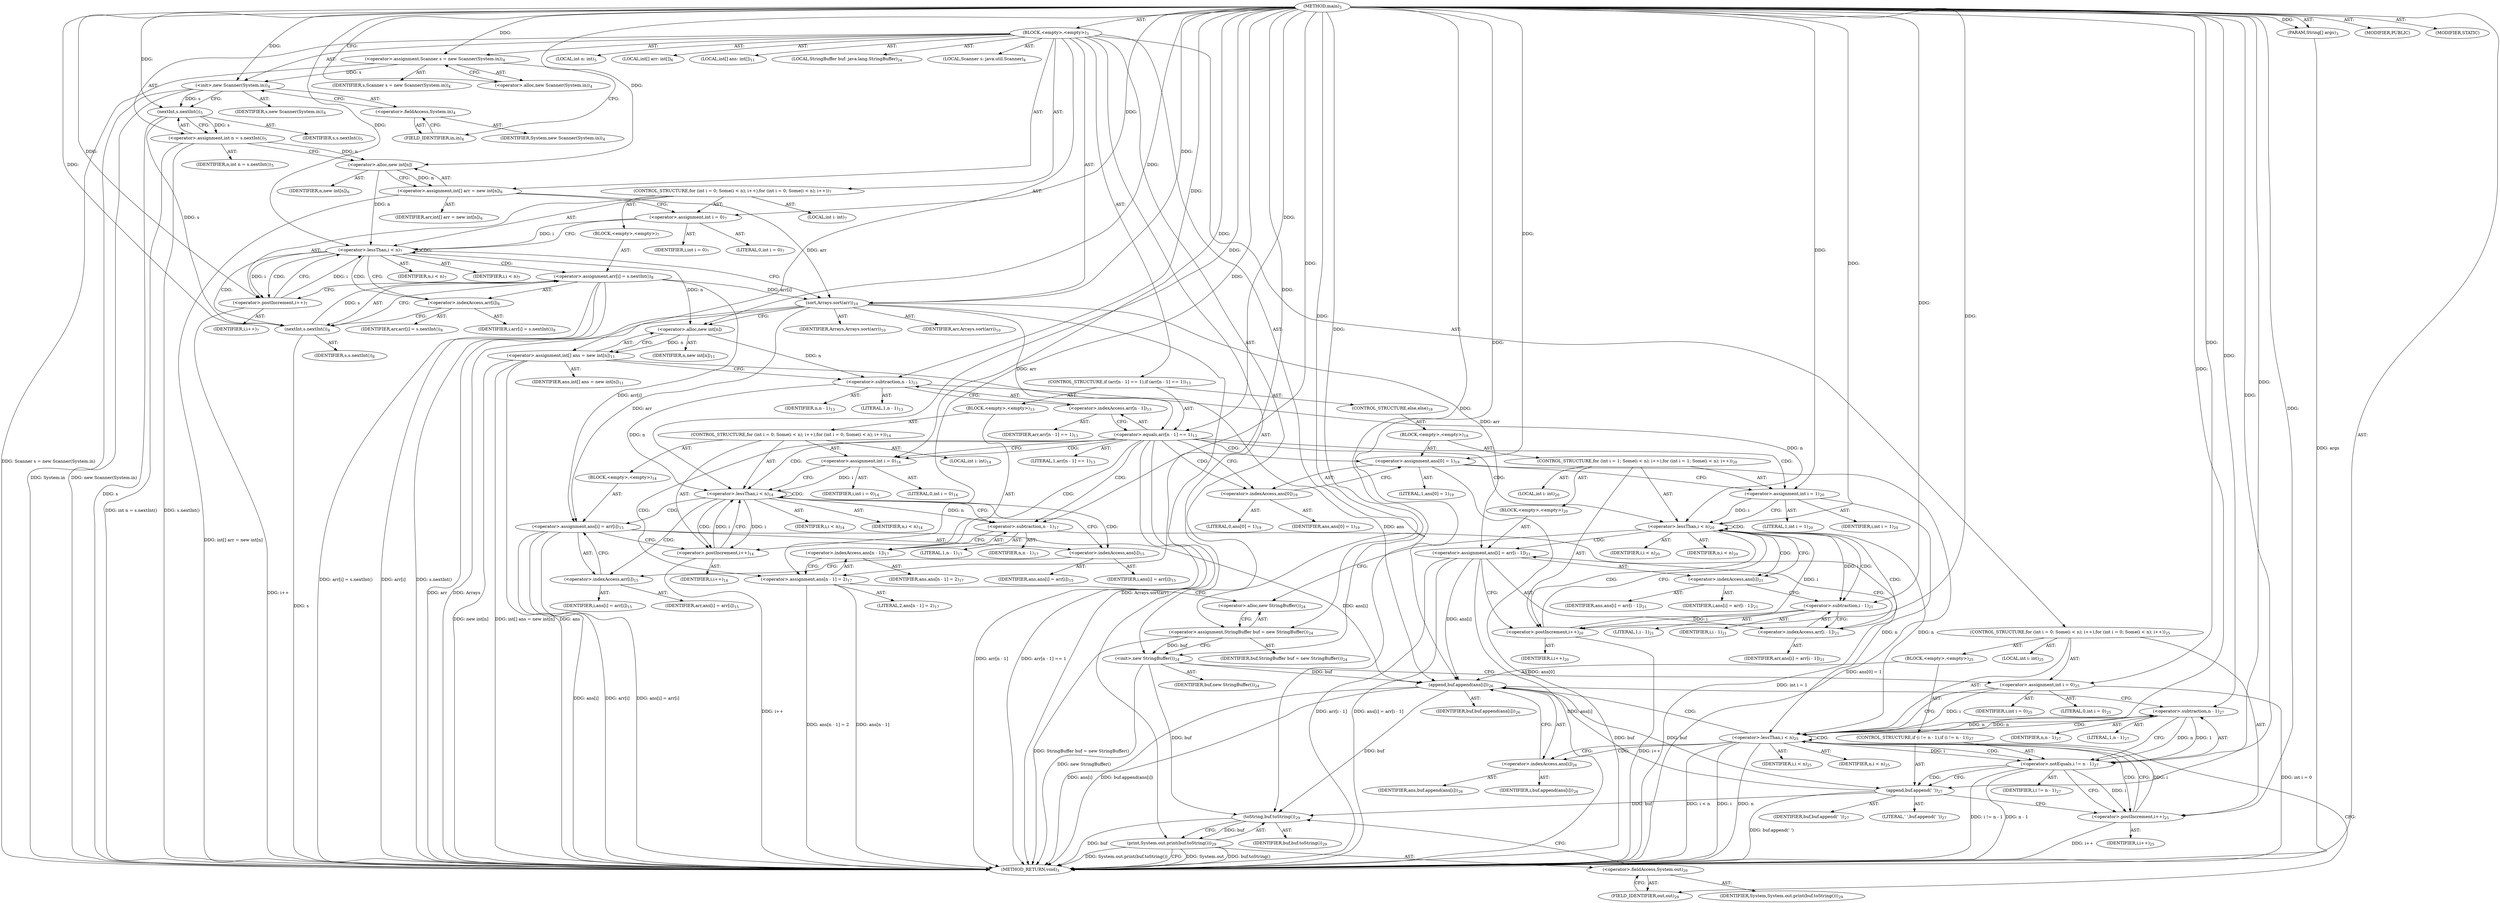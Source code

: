 digraph "main" {  
"21" [label = <(METHOD,main)<SUB>3</SUB>> ]
"22" [label = <(PARAM,String[] args)<SUB>3</SUB>> ]
"23" [label = <(BLOCK,&lt;empty&gt;,&lt;empty&gt;)<SUB>3</SUB>> ]
"4" [label = <(LOCAL,Scanner s: java.util.Scanner)<SUB>4</SUB>> ]
"24" [label = <(&lt;operator&gt;.assignment,Scanner s = new Scanner(System.in))<SUB>4</SUB>> ]
"25" [label = <(IDENTIFIER,s,Scanner s = new Scanner(System.in))<SUB>4</SUB>> ]
"26" [label = <(&lt;operator&gt;.alloc,new Scanner(System.in))<SUB>4</SUB>> ]
"27" [label = <(&lt;init&gt;,new Scanner(System.in))<SUB>4</SUB>> ]
"3" [label = <(IDENTIFIER,s,new Scanner(System.in))<SUB>4</SUB>> ]
"28" [label = <(&lt;operator&gt;.fieldAccess,System.in)<SUB>4</SUB>> ]
"29" [label = <(IDENTIFIER,System,new Scanner(System.in))<SUB>4</SUB>> ]
"30" [label = <(FIELD_IDENTIFIER,in,in)<SUB>4</SUB>> ]
"31" [label = <(LOCAL,int n: int)<SUB>5</SUB>> ]
"32" [label = <(&lt;operator&gt;.assignment,int n = s.nextInt())<SUB>5</SUB>> ]
"33" [label = <(IDENTIFIER,n,int n = s.nextInt())<SUB>5</SUB>> ]
"34" [label = <(nextInt,s.nextInt())<SUB>5</SUB>> ]
"35" [label = <(IDENTIFIER,s,s.nextInt())<SUB>5</SUB>> ]
"36" [label = <(LOCAL,int[] arr: int[])<SUB>6</SUB>> ]
"37" [label = <(&lt;operator&gt;.assignment,int[] arr = new int[n])<SUB>6</SUB>> ]
"38" [label = <(IDENTIFIER,arr,int[] arr = new int[n])<SUB>6</SUB>> ]
"39" [label = <(&lt;operator&gt;.alloc,new int[n])> ]
"40" [label = <(IDENTIFIER,n,new int[n])<SUB>6</SUB>> ]
"41" [label = <(CONTROL_STRUCTURE,for (int i = 0; Some(i &lt; n); i++),for (int i = 0; Some(i &lt; n); i++))<SUB>7</SUB>> ]
"42" [label = <(LOCAL,int i: int)<SUB>7</SUB>> ]
"43" [label = <(&lt;operator&gt;.assignment,int i = 0)<SUB>7</SUB>> ]
"44" [label = <(IDENTIFIER,i,int i = 0)<SUB>7</SUB>> ]
"45" [label = <(LITERAL,0,int i = 0)<SUB>7</SUB>> ]
"46" [label = <(&lt;operator&gt;.lessThan,i &lt; n)<SUB>7</SUB>> ]
"47" [label = <(IDENTIFIER,i,i &lt; n)<SUB>7</SUB>> ]
"48" [label = <(IDENTIFIER,n,i &lt; n)<SUB>7</SUB>> ]
"49" [label = <(&lt;operator&gt;.postIncrement,i++)<SUB>7</SUB>> ]
"50" [label = <(IDENTIFIER,i,i++)<SUB>7</SUB>> ]
"51" [label = <(BLOCK,&lt;empty&gt;,&lt;empty&gt;)<SUB>7</SUB>> ]
"52" [label = <(&lt;operator&gt;.assignment,arr[i] = s.nextInt())<SUB>8</SUB>> ]
"53" [label = <(&lt;operator&gt;.indexAccess,arr[i])<SUB>8</SUB>> ]
"54" [label = <(IDENTIFIER,arr,arr[i] = s.nextInt())<SUB>8</SUB>> ]
"55" [label = <(IDENTIFIER,i,arr[i] = s.nextInt())<SUB>8</SUB>> ]
"56" [label = <(nextInt,s.nextInt())<SUB>8</SUB>> ]
"57" [label = <(IDENTIFIER,s,s.nextInt())<SUB>8</SUB>> ]
"58" [label = <(sort,Arrays.sort(arr))<SUB>10</SUB>> ]
"59" [label = <(IDENTIFIER,Arrays,Arrays.sort(arr))<SUB>10</SUB>> ]
"60" [label = <(IDENTIFIER,arr,Arrays.sort(arr))<SUB>10</SUB>> ]
"61" [label = <(LOCAL,int[] ans: int[])<SUB>11</SUB>> ]
"62" [label = <(&lt;operator&gt;.assignment,int[] ans = new int[n])<SUB>11</SUB>> ]
"63" [label = <(IDENTIFIER,ans,int[] ans = new int[n])<SUB>11</SUB>> ]
"64" [label = <(&lt;operator&gt;.alloc,new int[n])> ]
"65" [label = <(IDENTIFIER,n,new int[n])<SUB>11</SUB>> ]
"66" [label = <(CONTROL_STRUCTURE,if (arr[n - 1] == 1),if (arr[n - 1] == 1))<SUB>13</SUB>> ]
"67" [label = <(&lt;operator&gt;.equals,arr[n - 1] == 1)<SUB>13</SUB>> ]
"68" [label = <(&lt;operator&gt;.indexAccess,arr[n - 1])<SUB>13</SUB>> ]
"69" [label = <(IDENTIFIER,arr,arr[n - 1] == 1)<SUB>13</SUB>> ]
"70" [label = <(&lt;operator&gt;.subtraction,n - 1)<SUB>13</SUB>> ]
"71" [label = <(IDENTIFIER,n,n - 1)<SUB>13</SUB>> ]
"72" [label = <(LITERAL,1,n - 1)<SUB>13</SUB>> ]
"73" [label = <(LITERAL,1,arr[n - 1] == 1)<SUB>13</SUB>> ]
"74" [label = <(BLOCK,&lt;empty&gt;,&lt;empty&gt;)<SUB>13</SUB>> ]
"75" [label = <(CONTROL_STRUCTURE,for (int i = 0; Some(i &lt; n); i++),for (int i = 0; Some(i &lt; n); i++))<SUB>14</SUB>> ]
"76" [label = <(LOCAL,int i: int)<SUB>14</SUB>> ]
"77" [label = <(&lt;operator&gt;.assignment,int i = 0)<SUB>14</SUB>> ]
"78" [label = <(IDENTIFIER,i,int i = 0)<SUB>14</SUB>> ]
"79" [label = <(LITERAL,0,int i = 0)<SUB>14</SUB>> ]
"80" [label = <(&lt;operator&gt;.lessThan,i &lt; n)<SUB>14</SUB>> ]
"81" [label = <(IDENTIFIER,i,i &lt; n)<SUB>14</SUB>> ]
"82" [label = <(IDENTIFIER,n,i &lt; n)<SUB>14</SUB>> ]
"83" [label = <(&lt;operator&gt;.postIncrement,i++)<SUB>14</SUB>> ]
"84" [label = <(IDENTIFIER,i,i++)<SUB>14</SUB>> ]
"85" [label = <(BLOCK,&lt;empty&gt;,&lt;empty&gt;)<SUB>14</SUB>> ]
"86" [label = <(&lt;operator&gt;.assignment,ans[i] = arr[i])<SUB>15</SUB>> ]
"87" [label = <(&lt;operator&gt;.indexAccess,ans[i])<SUB>15</SUB>> ]
"88" [label = <(IDENTIFIER,ans,ans[i] = arr[i])<SUB>15</SUB>> ]
"89" [label = <(IDENTIFIER,i,ans[i] = arr[i])<SUB>15</SUB>> ]
"90" [label = <(&lt;operator&gt;.indexAccess,arr[i])<SUB>15</SUB>> ]
"91" [label = <(IDENTIFIER,arr,ans[i] = arr[i])<SUB>15</SUB>> ]
"92" [label = <(IDENTIFIER,i,ans[i] = arr[i])<SUB>15</SUB>> ]
"93" [label = <(&lt;operator&gt;.assignment,ans[n - 1] = 2)<SUB>17</SUB>> ]
"94" [label = <(&lt;operator&gt;.indexAccess,ans[n - 1])<SUB>17</SUB>> ]
"95" [label = <(IDENTIFIER,ans,ans[n - 1] = 2)<SUB>17</SUB>> ]
"96" [label = <(&lt;operator&gt;.subtraction,n - 1)<SUB>17</SUB>> ]
"97" [label = <(IDENTIFIER,n,n - 1)<SUB>17</SUB>> ]
"98" [label = <(LITERAL,1,n - 1)<SUB>17</SUB>> ]
"99" [label = <(LITERAL,2,ans[n - 1] = 2)<SUB>17</SUB>> ]
"100" [label = <(CONTROL_STRUCTURE,else,else)<SUB>18</SUB>> ]
"101" [label = <(BLOCK,&lt;empty&gt;,&lt;empty&gt;)<SUB>18</SUB>> ]
"102" [label = <(&lt;operator&gt;.assignment,ans[0] = 1)<SUB>19</SUB>> ]
"103" [label = <(&lt;operator&gt;.indexAccess,ans[0])<SUB>19</SUB>> ]
"104" [label = <(IDENTIFIER,ans,ans[0] = 1)<SUB>19</SUB>> ]
"105" [label = <(LITERAL,0,ans[0] = 1)<SUB>19</SUB>> ]
"106" [label = <(LITERAL,1,ans[0] = 1)<SUB>19</SUB>> ]
"107" [label = <(CONTROL_STRUCTURE,for (int i = 1; Some(i &lt; n); i++),for (int i = 1; Some(i &lt; n); i++))<SUB>20</SUB>> ]
"108" [label = <(LOCAL,int i: int)<SUB>20</SUB>> ]
"109" [label = <(&lt;operator&gt;.assignment,int i = 1)<SUB>20</SUB>> ]
"110" [label = <(IDENTIFIER,i,int i = 1)<SUB>20</SUB>> ]
"111" [label = <(LITERAL,1,int i = 1)<SUB>20</SUB>> ]
"112" [label = <(&lt;operator&gt;.lessThan,i &lt; n)<SUB>20</SUB>> ]
"113" [label = <(IDENTIFIER,i,i &lt; n)<SUB>20</SUB>> ]
"114" [label = <(IDENTIFIER,n,i &lt; n)<SUB>20</SUB>> ]
"115" [label = <(&lt;operator&gt;.postIncrement,i++)<SUB>20</SUB>> ]
"116" [label = <(IDENTIFIER,i,i++)<SUB>20</SUB>> ]
"117" [label = <(BLOCK,&lt;empty&gt;,&lt;empty&gt;)<SUB>20</SUB>> ]
"118" [label = <(&lt;operator&gt;.assignment,ans[i] = arr[i - 1])<SUB>21</SUB>> ]
"119" [label = <(&lt;operator&gt;.indexAccess,ans[i])<SUB>21</SUB>> ]
"120" [label = <(IDENTIFIER,ans,ans[i] = arr[i - 1])<SUB>21</SUB>> ]
"121" [label = <(IDENTIFIER,i,ans[i] = arr[i - 1])<SUB>21</SUB>> ]
"122" [label = <(&lt;operator&gt;.indexAccess,arr[i - 1])<SUB>21</SUB>> ]
"123" [label = <(IDENTIFIER,arr,ans[i] = arr[i - 1])<SUB>21</SUB>> ]
"124" [label = <(&lt;operator&gt;.subtraction,i - 1)<SUB>21</SUB>> ]
"125" [label = <(IDENTIFIER,i,i - 1)<SUB>21</SUB>> ]
"126" [label = <(LITERAL,1,i - 1)<SUB>21</SUB>> ]
"6" [label = <(LOCAL,StringBuffer buf: java.lang.StringBuffer)<SUB>24</SUB>> ]
"127" [label = <(&lt;operator&gt;.assignment,StringBuffer buf = new StringBuffer())<SUB>24</SUB>> ]
"128" [label = <(IDENTIFIER,buf,StringBuffer buf = new StringBuffer())<SUB>24</SUB>> ]
"129" [label = <(&lt;operator&gt;.alloc,new StringBuffer())<SUB>24</SUB>> ]
"130" [label = <(&lt;init&gt;,new StringBuffer())<SUB>24</SUB>> ]
"5" [label = <(IDENTIFIER,buf,new StringBuffer())<SUB>24</SUB>> ]
"131" [label = <(CONTROL_STRUCTURE,for (int i = 0; Some(i &lt; n); i++),for (int i = 0; Some(i &lt; n); i++))<SUB>25</SUB>> ]
"132" [label = <(LOCAL,int i: int)<SUB>25</SUB>> ]
"133" [label = <(&lt;operator&gt;.assignment,int i = 0)<SUB>25</SUB>> ]
"134" [label = <(IDENTIFIER,i,int i = 0)<SUB>25</SUB>> ]
"135" [label = <(LITERAL,0,int i = 0)<SUB>25</SUB>> ]
"136" [label = <(&lt;operator&gt;.lessThan,i &lt; n)<SUB>25</SUB>> ]
"137" [label = <(IDENTIFIER,i,i &lt; n)<SUB>25</SUB>> ]
"138" [label = <(IDENTIFIER,n,i &lt; n)<SUB>25</SUB>> ]
"139" [label = <(&lt;operator&gt;.postIncrement,i++)<SUB>25</SUB>> ]
"140" [label = <(IDENTIFIER,i,i++)<SUB>25</SUB>> ]
"141" [label = <(BLOCK,&lt;empty&gt;,&lt;empty&gt;)<SUB>25</SUB>> ]
"142" [label = <(append,buf.append(ans[i]))<SUB>26</SUB>> ]
"143" [label = <(IDENTIFIER,buf,buf.append(ans[i]))<SUB>26</SUB>> ]
"144" [label = <(&lt;operator&gt;.indexAccess,ans[i])<SUB>26</SUB>> ]
"145" [label = <(IDENTIFIER,ans,buf.append(ans[i]))<SUB>26</SUB>> ]
"146" [label = <(IDENTIFIER,i,buf.append(ans[i]))<SUB>26</SUB>> ]
"147" [label = <(CONTROL_STRUCTURE,if (i != n - 1),if (i != n - 1))<SUB>27</SUB>> ]
"148" [label = <(&lt;operator&gt;.notEquals,i != n - 1)<SUB>27</SUB>> ]
"149" [label = <(IDENTIFIER,i,i != n - 1)<SUB>27</SUB>> ]
"150" [label = <(&lt;operator&gt;.subtraction,n - 1)<SUB>27</SUB>> ]
"151" [label = <(IDENTIFIER,n,n - 1)<SUB>27</SUB>> ]
"152" [label = <(LITERAL,1,n - 1)<SUB>27</SUB>> ]
"153" [label = <(append,buf.append(' '))<SUB>27</SUB>> ]
"154" [label = <(IDENTIFIER,buf,buf.append(' '))<SUB>27</SUB>> ]
"155" [label = <(LITERAL,' ',buf.append(' '))<SUB>27</SUB>> ]
"156" [label = <(print,System.out.print(buf.toString()))<SUB>29</SUB>> ]
"157" [label = <(&lt;operator&gt;.fieldAccess,System.out)<SUB>29</SUB>> ]
"158" [label = <(IDENTIFIER,System,System.out.print(buf.toString()))<SUB>29</SUB>> ]
"159" [label = <(FIELD_IDENTIFIER,out,out)<SUB>29</SUB>> ]
"160" [label = <(toString,buf.toString())<SUB>29</SUB>> ]
"161" [label = <(IDENTIFIER,buf,buf.toString())<SUB>29</SUB>> ]
"162" [label = <(MODIFIER,PUBLIC)> ]
"163" [label = <(MODIFIER,STATIC)> ]
"164" [label = <(METHOD_RETURN,void)<SUB>3</SUB>> ]
  "21" -> "22"  [ label = "AST: "] 
  "21" -> "23"  [ label = "AST: "] 
  "21" -> "162"  [ label = "AST: "] 
  "21" -> "163"  [ label = "AST: "] 
  "21" -> "164"  [ label = "AST: "] 
  "23" -> "4"  [ label = "AST: "] 
  "23" -> "24"  [ label = "AST: "] 
  "23" -> "27"  [ label = "AST: "] 
  "23" -> "31"  [ label = "AST: "] 
  "23" -> "32"  [ label = "AST: "] 
  "23" -> "36"  [ label = "AST: "] 
  "23" -> "37"  [ label = "AST: "] 
  "23" -> "41"  [ label = "AST: "] 
  "23" -> "58"  [ label = "AST: "] 
  "23" -> "61"  [ label = "AST: "] 
  "23" -> "62"  [ label = "AST: "] 
  "23" -> "66"  [ label = "AST: "] 
  "23" -> "6"  [ label = "AST: "] 
  "23" -> "127"  [ label = "AST: "] 
  "23" -> "130"  [ label = "AST: "] 
  "23" -> "131"  [ label = "AST: "] 
  "23" -> "156"  [ label = "AST: "] 
  "24" -> "25"  [ label = "AST: "] 
  "24" -> "26"  [ label = "AST: "] 
  "27" -> "3"  [ label = "AST: "] 
  "27" -> "28"  [ label = "AST: "] 
  "28" -> "29"  [ label = "AST: "] 
  "28" -> "30"  [ label = "AST: "] 
  "32" -> "33"  [ label = "AST: "] 
  "32" -> "34"  [ label = "AST: "] 
  "34" -> "35"  [ label = "AST: "] 
  "37" -> "38"  [ label = "AST: "] 
  "37" -> "39"  [ label = "AST: "] 
  "39" -> "40"  [ label = "AST: "] 
  "41" -> "42"  [ label = "AST: "] 
  "41" -> "43"  [ label = "AST: "] 
  "41" -> "46"  [ label = "AST: "] 
  "41" -> "49"  [ label = "AST: "] 
  "41" -> "51"  [ label = "AST: "] 
  "43" -> "44"  [ label = "AST: "] 
  "43" -> "45"  [ label = "AST: "] 
  "46" -> "47"  [ label = "AST: "] 
  "46" -> "48"  [ label = "AST: "] 
  "49" -> "50"  [ label = "AST: "] 
  "51" -> "52"  [ label = "AST: "] 
  "52" -> "53"  [ label = "AST: "] 
  "52" -> "56"  [ label = "AST: "] 
  "53" -> "54"  [ label = "AST: "] 
  "53" -> "55"  [ label = "AST: "] 
  "56" -> "57"  [ label = "AST: "] 
  "58" -> "59"  [ label = "AST: "] 
  "58" -> "60"  [ label = "AST: "] 
  "62" -> "63"  [ label = "AST: "] 
  "62" -> "64"  [ label = "AST: "] 
  "64" -> "65"  [ label = "AST: "] 
  "66" -> "67"  [ label = "AST: "] 
  "66" -> "74"  [ label = "AST: "] 
  "66" -> "100"  [ label = "AST: "] 
  "67" -> "68"  [ label = "AST: "] 
  "67" -> "73"  [ label = "AST: "] 
  "68" -> "69"  [ label = "AST: "] 
  "68" -> "70"  [ label = "AST: "] 
  "70" -> "71"  [ label = "AST: "] 
  "70" -> "72"  [ label = "AST: "] 
  "74" -> "75"  [ label = "AST: "] 
  "74" -> "93"  [ label = "AST: "] 
  "75" -> "76"  [ label = "AST: "] 
  "75" -> "77"  [ label = "AST: "] 
  "75" -> "80"  [ label = "AST: "] 
  "75" -> "83"  [ label = "AST: "] 
  "75" -> "85"  [ label = "AST: "] 
  "77" -> "78"  [ label = "AST: "] 
  "77" -> "79"  [ label = "AST: "] 
  "80" -> "81"  [ label = "AST: "] 
  "80" -> "82"  [ label = "AST: "] 
  "83" -> "84"  [ label = "AST: "] 
  "85" -> "86"  [ label = "AST: "] 
  "86" -> "87"  [ label = "AST: "] 
  "86" -> "90"  [ label = "AST: "] 
  "87" -> "88"  [ label = "AST: "] 
  "87" -> "89"  [ label = "AST: "] 
  "90" -> "91"  [ label = "AST: "] 
  "90" -> "92"  [ label = "AST: "] 
  "93" -> "94"  [ label = "AST: "] 
  "93" -> "99"  [ label = "AST: "] 
  "94" -> "95"  [ label = "AST: "] 
  "94" -> "96"  [ label = "AST: "] 
  "96" -> "97"  [ label = "AST: "] 
  "96" -> "98"  [ label = "AST: "] 
  "100" -> "101"  [ label = "AST: "] 
  "101" -> "102"  [ label = "AST: "] 
  "101" -> "107"  [ label = "AST: "] 
  "102" -> "103"  [ label = "AST: "] 
  "102" -> "106"  [ label = "AST: "] 
  "103" -> "104"  [ label = "AST: "] 
  "103" -> "105"  [ label = "AST: "] 
  "107" -> "108"  [ label = "AST: "] 
  "107" -> "109"  [ label = "AST: "] 
  "107" -> "112"  [ label = "AST: "] 
  "107" -> "115"  [ label = "AST: "] 
  "107" -> "117"  [ label = "AST: "] 
  "109" -> "110"  [ label = "AST: "] 
  "109" -> "111"  [ label = "AST: "] 
  "112" -> "113"  [ label = "AST: "] 
  "112" -> "114"  [ label = "AST: "] 
  "115" -> "116"  [ label = "AST: "] 
  "117" -> "118"  [ label = "AST: "] 
  "118" -> "119"  [ label = "AST: "] 
  "118" -> "122"  [ label = "AST: "] 
  "119" -> "120"  [ label = "AST: "] 
  "119" -> "121"  [ label = "AST: "] 
  "122" -> "123"  [ label = "AST: "] 
  "122" -> "124"  [ label = "AST: "] 
  "124" -> "125"  [ label = "AST: "] 
  "124" -> "126"  [ label = "AST: "] 
  "127" -> "128"  [ label = "AST: "] 
  "127" -> "129"  [ label = "AST: "] 
  "130" -> "5"  [ label = "AST: "] 
  "131" -> "132"  [ label = "AST: "] 
  "131" -> "133"  [ label = "AST: "] 
  "131" -> "136"  [ label = "AST: "] 
  "131" -> "139"  [ label = "AST: "] 
  "131" -> "141"  [ label = "AST: "] 
  "133" -> "134"  [ label = "AST: "] 
  "133" -> "135"  [ label = "AST: "] 
  "136" -> "137"  [ label = "AST: "] 
  "136" -> "138"  [ label = "AST: "] 
  "139" -> "140"  [ label = "AST: "] 
  "141" -> "142"  [ label = "AST: "] 
  "141" -> "147"  [ label = "AST: "] 
  "142" -> "143"  [ label = "AST: "] 
  "142" -> "144"  [ label = "AST: "] 
  "144" -> "145"  [ label = "AST: "] 
  "144" -> "146"  [ label = "AST: "] 
  "147" -> "148"  [ label = "AST: "] 
  "147" -> "153"  [ label = "AST: "] 
  "148" -> "149"  [ label = "AST: "] 
  "148" -> "150"  [ label = "AST: "] 
  "150" -> "151"  [ label = "AST: "] 
  "150" -> "152"  [ label = "AST: "] 
  "153" -> "154"  [ label = "AST: "] 
  "153" -> "155"  [ label = "AST: "] 
  "156" -> "157"  [ label = "AST: "] 
  "156" -> "160"  [ label = "AST: "] 
  "157" -> "158"  [ label = "AST: "] 
  "157" -> "159"  [ label = "AST: "] 
  "160" -> "161"  [ label = "AST: "] 
  "24" -> "30"  [ label = "CFG: "] 
  "27" -> "34"  [ label = "CFG: "] 
  "32" -> "39"  [ label = "CFG: "] 
  "37" -> "43"  [ label = "CFG: "] 
  "58" -> "64"  [ label = "CFG: "] 
  "62" -> "70"  [ label = "CFG: "] 
  "127" -> "130"  [ label = "CFG: "] 
  "130" -> "133"  [ label = "CFG: "] 
  "156" -> "164"  [ label = "CFG: "] 
  "26" -> "24"  [ label = "CFG: "] 
  "28" -> "27"  [ label = "CFG: "] 
  "34" -> "32"  [ label = "CFG: "] 
  "39" -> "37"  [ label = "CFG: "] 
  "43" -> "46"  [ label = "CFG: "] 
  "46" -> "53"  [ label = "CFG: "] 
  "46" -> "58"  [ label = "CFG: "] 
  "49" -> "46"  [ label = "CFG: "] 
  "64" -> "62"  [ label = "CFG: "] 
  "67" -> "77"  [ label = "CFG: "] 
  "67" -> "103"  [ label = "CFG: "] 
  "129" -> "127"  [ label = "CFG: "] 
  "133" -> "136"  [ label = "CFG: "] 
  "136" -> "144"  [ label = "CFG: "] 
  "136" -> "159"  [ label = "CFG: "] 
  "139" -> "136"  [ label = "CFG: "] 
  "157" -> "160"  [ label = "CFG: "] 
  "160" -> "156"  [ label = "CFG: "] 
  "30" -> "28"  [ label = "CFG: "] 
  "52" -> "49"  [ label = "CFG: "] 
  "68" -> "67"  [ label = "CFG: "] 
  "93" -> "129"  [ label = "CFG: "] 
  "142" -> "150"  [ label = "CFG: "] 
  "159" -> "157"  [ label = "CFG: "] 
  "53" -> "56"  [ label = "CFG: "] 
  "56" -> "52"  [ label = "CFG: "] 
  "70" -> "68"  [ label = "CFG: "] 
  "77" -> "80"  [ label = "CFG: "] 
  "80" -> "87"  [ label = "CFG: "] 
  "80" -> "96"  [ label = "CFG: "] 
  "83" -> "80"  [ label = "CFG: "] 
  "94" -> "93"  [ label = "CFG: "] 
  "102" -> "109"  [ label = "CFG: "] 
  "144" -> "142"  [ label = "CFG: "] 
  "148" -> "153"  [ label = "CFG: "] 
  "148" -> "139"  [ label = "CFG: "] 
  "153" -> "139"  [ label = "CFG: "] 
  "86" -> "83"  [ label = "CFG: "] 
  "96" -> "94"  [ label = "CFG: "] 
  "103" -> "102"  [ label = "CFG: "] 
  "109" -> "112"  [ label = "CFG: "] 
  "112" -> "119"  [ label = "CFG: "] 
  "112" -> "129"  [ label = "CFG: "] 
  "115" -> "112"  [ label = "CFG: "] 
  "150" -> "148"  [ label = "CFG: "] 
  "87" -> "90"  [ label = "CFG: "] 
  "90" -> "86"  [ label = "CFG: "] 
  "118" -> "115"  [ label = "CFG: "] 
  "119" -> "124"  [ label = "CFG: "] 
  "122" -> "118"  [ label = "CFG: "] 
  "124" -> "122"  [ label = "CFG: "] 
  "21" -> "26"  [ label = "CFG: "] 
  "22" -> "164"  [ label = "DDG: args"] 
  "24" -> "164"  [ label = "DDG: Scanner s = new Scanner(System.in)"] 
  "27" -> "164"  [ label = "DDG: System.in"] 
  "27" -> "164"  [ label = "DDG: new Scanner(System.in)"] 
  "34" -> "164"  [ label = "DDG: s"] 
  "32" -> "164"  [ label = "DDG: s.nextInt()"] 
  "32" -> "164"  [ label = "DDG: int n = s.nextInt()"] 
  "37" -> "164"  [ label = "DDG: int[] arr = new int[n]"] 
  "58" -> "164"  [ label = "DDG: arr"] 
  "58" -> "164"  [ label = "DDG: Arrays.sort(arr)"] 
  "62" -> "164"  [ label = "DDG: ans"] 
  "62" -> "164"  [ label = "DDG: new int[n]"] 
  "62" -> "164"  [ label = "DDG: int[] ans = new int[n]"] 
  "67" -> "164"  [ label = "DDG: arr[n - 1]"] 
  "67" -> "164"  [ label = "DDG: arr[n - 1] == 1"] 
  "102" -> "164"  [ label = "DDG: ans[0]"] 
  "102" -> "164"  [ label = "DDG: ans[0] = 1"] 
  "109" -> "164"  [ label = "DDG: int i = 1"] 
  "118" -> "164"  [ label = "DDG: ans[i]"] 
  "118" -> "164"  [ label = "DDG: arr[i - 1]"] 
  "118" -> "164"  [ label = "DDG: ans[i] = arr[i - 1]"] 
  "115" -> "164"  [ label = "DDG: i++"] 
  "93" -> "164"  [ label = "DDG: ans[n - 1]"] 
  "93" -> "164"  [ label = "DDG: ans[n - 1] = 2"] 
  "127" -> "164"  [ label = "DDG: StringBuffer buf = new StringBuffer()"] 
  "130" -> "164"  [ label = "DDG: new StringBuffer()"] 
  "133" -> "164"  [ label = "DDG: int i = 0"] 
  "136" -> "164"  [ label = "DDG: i"] 
  "136" -> "164"  [ label = "DDG: n"] 
  "136" -> "164"  [ label = "DDG: i &lt; n"] 
  "156" -> "164"  [ label = "DDG: System.out"] 
  "160" -> "164"  [ label = "DDG: buf"] 
  "156" -> "164"  [ label = "DDG: buf.toString()"] 
  "156" -> "164"  [ label = "DDG: System.out.print(buf.toString())"] 
  "142" -> "164"  [ label = "DDG: ans[i]"] 
  "142" -> "164"  [ label = "DDG: buf.append(ans[i])"] 
  "148" -> "164"  [ label = "DDG: n - 1"] 
  "148" -> "164"  [ label = "DDG: i != n - 1"] 
  "153" -> "164"  [ label = "DDG: buf.append(' ')"] 
  "139" -> "164"  [ label = "DDG: i++"] 
  "86" -> "164"  [ label = "DDG: ans[i]"] 
  "86" -> "164"  [ label = "DDG: arr[i]"] 
  "86" -> "164"  [ label = "DDG: ans[i] = arr[i]"] 
  "83" -> "164"  [ label = "DDG: i++"] 
  "52" -> "164"  [ label = "DDG: arr[i]"] 
  "56" -> "164"  [ label = "DDG: s"] 
  "52" -> "164"  [ label = "DDG: s.nextInt()"] 
  "52" -> "164"  [ label = "DDG: arr[i] = s.nextInt()"] 
  "49" -> "164"  [ label = "DDG: i++"] 
  "58" -> "164"  [ label = "DDG: Arrays"] 
  "21" -> "22"  [ label = "DDG: "] 
  "21" -> "24"  [ label = "DDG: "] 
  "34" -> "32"  [ label = "DDG: s"] 
  "39" -> "37"  [ label = "DDG: n"] 
  "64" -> "62"  [ label = "DDG: n"] 
  "21" -> "127"  [ label = "DDG: "] 
  "24" -> "27"  [ label = "DDG: s"] 
  "21" -> "27"  [ label = "DDG: "] 
  "21" -> "43"  [ label = "DDG: "] 
  "21" -> "58"  [ label = "DDG: "] 
  "37" -> "58"  [ label = "DDG: arr"] 
  "52" -> "58"  [ label = "DDG: arr[i]"] 
  "127" -> "130"  [ label = "DDG: buf"] 
  "21" -> "130"  [ label = "DDG: "] 
  "21" -> "133"  [ label = "DDG: "] 
  "160" -> "156"  [ label = "DDG: buf"] 
  "27" -> "34"  [ label = "DDG: s"] 
  "21" -> "34"  [ label = "DDG: "] 
  "32" -> "39"  [ label = "DDG: n"] 
  "21" -> "39"  [ label = "DDG: "] 
  "43" -> "46"  [ label = "DDG: i"] 
  "49" -> "46"  [ label = "DDG: i"] 
  "21" -> "46"  [ label = "DDG: "] 
  "39" -> "46"  [ label = "DDG: n"] 
  "46" -> "49"  [ label = "DDG: i"] 
  "21" -> "49"  [ label = "DDG: "] 
  "56" -> "52"  [ label = "DDG: s"] 
  "46" -> "64"  [ label = "DDG: n"] 
  "21" -> "64"  [ label = "DDG: "] 
  "58" -> "67"  [ label = "DDG: arr"] 
  "21" -> "67"  [ label = "DDG: "] 
  "21" -> "93"  [ label = "DDG: "] 
  "133" -> "136"  [ label = "DDG: i"] 
  "139" -> "136"  [ label = "DDG: i"] 
  "21" -> "136"  [ label = "DDG: "] 
  "112" -> "136"  [ label = "DDG: n"] 
  "96" -> "136"  [ label = "DDG: n"] 
  "150" -> "136"  [ label = "DDG: n"] 
  "148" -> "139"  [ label = "DDG: i"] 
  "21" -> "139"  [ label = "DDG: "] 
  "130" -> "160"  [ label = "DDG: buf"] 
  "142" -> "160"  [ label = "DDG: buf"] 
  "153" -> "160"  [ label = "DDG: buf"] 
  "21" -> "160"  [ label = "DDG: "] 
  "21" -> "77"  [ label = "DDG: "] 
  "21" -> "102"  [ label = "DDG: "] 
  "130" -> "142"  [ label = "DDG: buf"] 
  "153" -> "142"  [ label = "DDG: buf"] 
  "21" -> "142"  [ label = "DDG: "] 
  "62" -> "142"  [ label = "DDG: ans"] 
  "118" -> "142"  [ label = "DDG: ans[i]"] 
  "86" -> "142"  [ label = "DDG: ans[i]"] 
  "34" -> "56"  [ label = "DDG: s"] 
  "21" -> "56"  [ label = "DDG: "] 
  "64" -> "70"  [ label = "DDG: n"] 
  "21" -> "70"  [ label = "DDG: "] 
  "77" -> "80"  [ label = "DDG: i"] 
  "83" -> "80"  [ label = "DDG: i"] 
  "21" -> "80"  [ label = "DDG: "] 
  "70" -> "80"  [ label = "DDG: n"] 
  "80" -> "83"  [ label = "DDG: i"] 
  "21" -> "83"  [ label = "DDG: "] 
  "58" -> "86"  [ label = "DDG: arr"] 
  "52" -> "86"  [ label = "DDG: arr[i]"] 
  "21" -> "109"  [ label = "DDG: "] 
  "136" -> "148"  [ label = "DDG: i"] 
  "21" -> "148"  [ label = "DDG: "] 
  "150" -> "148"  [ label = "DDG: n"] 
  "150" -> "148"  [ label = "DDG: 1"] 
  "142" -> "153"  [ label = "DDG: buf"] 
  "21" -> "153"  [ label = "DDG: "] 
  "80" -> "96"  [ label = "DDG: n"] 
  "21" -> "96"  [ label = "DDG: "] 
  "109" -> "112"  [ label = "DDG: i"] 
  "115" -> "112"  [ label = "DDG: i"] 
  "21" -> "112"  [ label = "DDG: "] 
  "70" -> "112"  [ label = "DDG: n"] 
  "124" -> "115"  [ label = "DDG: i"] 
  "21" -> "115"  [ label = "DDG: "] 
  "58" -> "118"  [ label = "DDG: arr"] 
  "136" -> "150"  [ label = "DDG: n"] 
  "21" -> "150"  [ label = "DDG: "] 
  "112" -> "124"  [ label = "DDG: i"] 
  "21" -> "124"  [ label = "DDG: "] 
  "46" -> "49"  [ label = "CDG: "] 
  "46" -> "52"  [ label = "CDG: "] 
  "46" -> "46"  [ label = "CDG: "] 
  "46" -> "56"  [ label = "CDG: "] 
  "46" -> "53"  [ label = "CDG: "] 
  "67" -> "94"  [ label = "CDG: "] 
  "67" -> "96"  [ label = "CDG: "] 
  "67" -> "77"  [ label = "CDG: "] 
  "67" -> "102"  [ label = "CDG: "] 
  "67" -> "103"  [ label = "CDG: "] 
  "67" -> "112"  [ label = "CDG: "] 
  "67" -> "93"  [ label = "CDG: "] 
  "67" -> "80"  [ label = "CDG: "] 
  "67" -> "109"  [ label = "CDG: "] 
  "136" -> "136"  [ label = "CDG: "] 
  "136" -> "142"  [ label = "CDG: "] 
  "136" -> "150"  [ label = "CDG: "] 
  "136" -> "144"  [ label = "CDG: "] 
  "136" -> "148"  [ label = "CDG: "] 
  "136" -> "139"  [ label = "CDG: "] 
  "80" -> "87"  [ label = "CDG: "] 
  "80" -> "90"  [ label = "CDG: "] 
  "80" -> "80"  [ label = "CDG: "] 
  "80" -> "83"  [ label = "CDG: "] 
  "80" -> "86"  [ label = "CDG: "] 
  "148" -> "153"  [ label = "CDG: "] 
  "112" -> "115"  [ label = "CDG: "] 
  "112" -> "122"  [ label = "CDG: "] 
  "112" -> "119"  [ label = "CDG: "] 
  "112" -> "112"  [ label = "CDG: "] 
  "112" -> "118"  [ label = "CDG: "] 
  "112" -> "124"  [ label = "CDG: "] 
}
